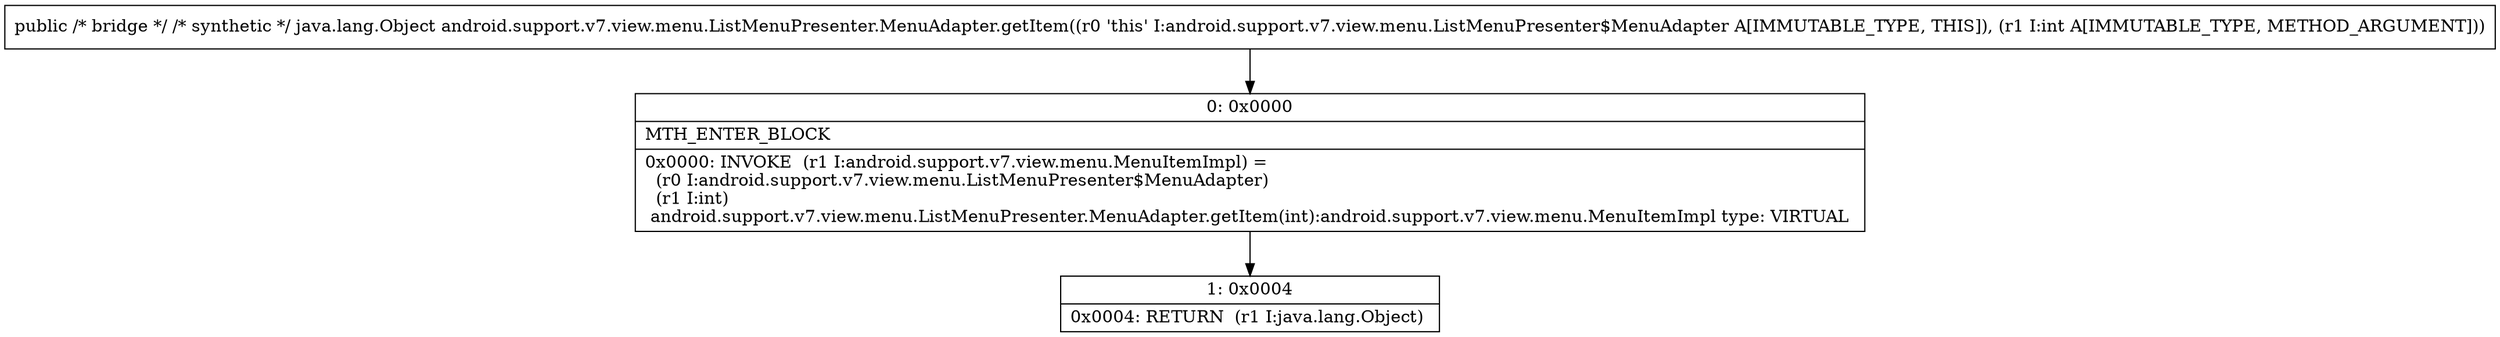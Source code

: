 digraph "CFG forandroid.support.v7.view.menu.ListMenuPresenter.MenuAdapter.getItem(I)Ljava\/lang\/Object;" {
Node_0 [shape=record,label="{0\:\ 0x0000|MTH_ENTER_BLOCK\l|0x0000: INVOKE  (r1 I:android.support.v7.view.menu.MenuItemImpl) = \l  (r0 I:android.support.v7.view.menu.ListMenuPresenter$MenuAdapter)\l  (r1 I:int)\l android.support.v7.view.menu.ListMenuPresenter.MenuAdapter.getItem(int):android.support.v7.view.menu.MenuItemImpl type: VIRTUAL \l}"];
Node_1 [shape=record,label="{1\:\ 0x0004|0x0004: RETURN  (r1 I:java.lang.Object) \l}"];
MethodNode[shape=record,label="{public \/* bridge *\/ \/* synthetic *\/ java.lang.Object android.support.v7.view.menu.ListMenuPresenter.MenuAdapter.getItem((r0 'this' I:android.support.v7.view.menu.ListMenuPresenter$MenuAdapter A[IMMUTABLE_TYPE, THIS]), (r1 I:int A[IMMUTABLE_TYPE, METHOD_ARGUMENT])) }"];
MethodNode -> Node_0;
Node_0 -> Node_1;
}

